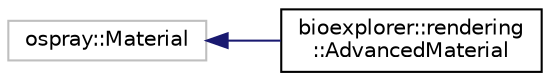 digraph "Graphical Class Hierarchy"
{
 // LATEX_PDF_SIZE
  edge [fontname="Helvetica",fontsize="10",labelfontname="Helvetica",labelfontsize="10"];
  node [fontname="Helvetica",fontsize="10",shape=record];
  rankdir="LR";
  Node29 [label="ospray::Material",height=0.2,width=0.4,color="grey75", fillcolor="white", style="filled",tooltip=" "];
  Node29 -> Node0 [dir="back",color="midnightblue",fontsize="10",style="solid",fontname="Helvetica"];
  Node0 [label="bioexplorer::rendering\l::AdvancedMaterial",height=0.2,width=0.4,color="black", fillcolor="white", style="filled",URL="$d5/d4e/structbioexplorer_1_1rendering_1_1AdvancedMaterial.html",tooltip=" "];
}
